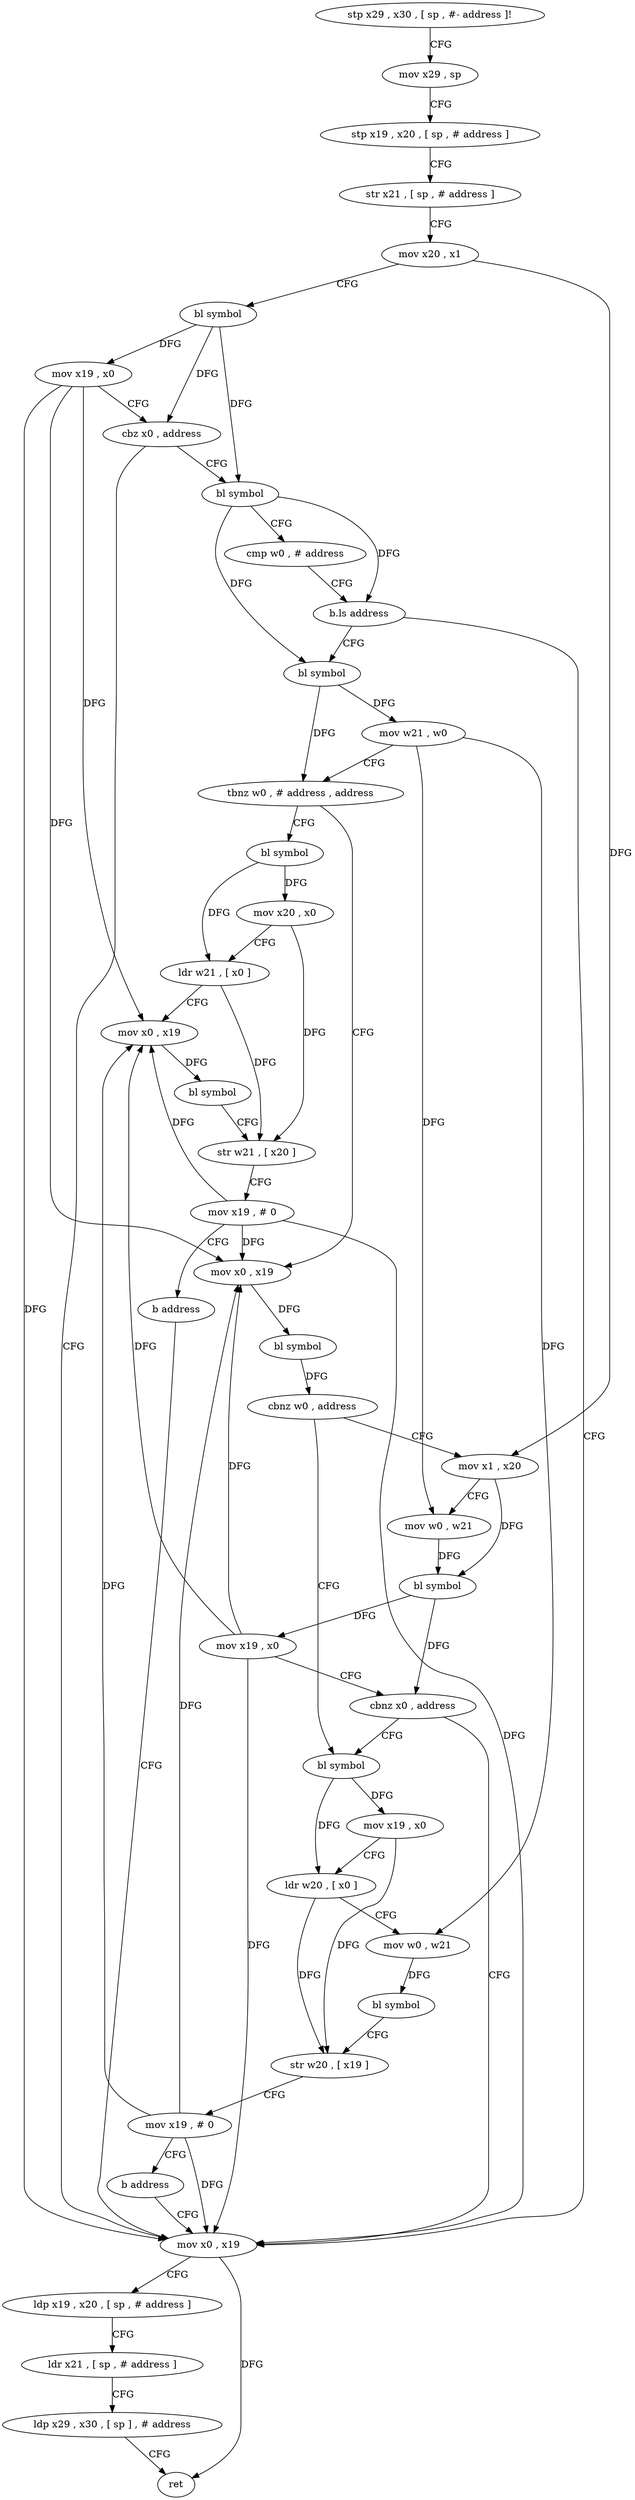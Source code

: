 digraph "func" {
"4271988" [label = "stp x29 , x30 , [ sp , #- address ]!" ]
"4271992" [label = "mov x29 , sp" ]
"4271996" [label = "stp x19 , x20 , [ sp , # address ]" ]
"4272000" [label = "str x21 , [ sp , # address ]" ]
"4272004" [label = "mov x20 , x1" ]
"4272008" [label = "bl symbol" ]
"4272012" [label = "mov x19 , x0" ]
"4272016" [label = "cbz x0 , address" ]
"4272032" [label = "mov x0 , x19" ]
"4272020" [label = "bl symbol" ]
"4272036" [label = "ldp x19 , x20 , [ sp , # address ]" ]
"4272040" [label = "ldr x21 , [ sp , # address ]" ]
"4272044" [label = "ldp x29 , x30 , [ sp ] , # address" ]
"4272048" [label = "ret" ]
"4272024" [label = "cmp w0 , # address" ]
"4272028" [label = "b.ls address" ]
"4272052" [label = "bl symbol" ]
"4272056" [label = "mov w21 , w0" ]
"4272060" [label = "tbnz w0 , # address , address" ]
"4272128" [label = "bl symbol" ]
"4272064" [label = "mov x0 , x19" ]
"4272132" [label = "mov x20 , x0" ]
"4272136" [label = "ldr w21 , [ x0 ]" ]
"4272140" [label = "mov x0 , x19" ]
"4272144" [label = "bl symbol" ]
"4272148" [label = "str w21 , [ x20 ]" ]
"4272152" [label = "mov x19 , # 0" ]
"4272156" [label = "b address" ]
"4272068" [label = "bl symbol" ]
"4272072" [label = "cbnz w0 , address" ]
"4272096" [label = "bl symbol" ]
"4272076" [label = "mov x1 , x20" ]
"4272100" [label = "mov x19 , x0" ]
"4272104" [label = "ldr w20 , [ x0 ]" ]
"4272108" [label = "mov w0 , w21" ]
"4272112" [label = "bl symbol" ]
"4272116" [label = "str w20 , [ x19 ]" ]
"4272120" [label = "mov x19 , # 0" ]
"4272124" [label = "b address" ]
"4272080" [label = "mov w0 , w21" ]
"4272084" [label = "bl symbol" ]
"4272088" [label = "mov x19 , x0" ]
"4272092" [label = "cbnz x0 , address" ]
"4271988" -> "4271992" [ label = "CFG" ]
"4271992" -> "4271996" [ label = "CFG" ]
"4271996" -> "4272000" [ label = "CFG" ]
"4272000" -> "4272004" [ label = "CFG" ]
"4272004" -> "4272008" [ label = "CFG" ]
"4272004" -> "4272076" [ label = "DFG" ]
"4272008" -> "4272012" [ label = "DFG" ]
"4272008" -> "4272016" [ label = "DFG" ]
"4272008" -> "4272020" [ label = "DFG" ]
"4272012" -> "4272016" [ label = "CFG" ]
"4272012" -> "4272032" [ label = "DFG" ]
"4272012" -> "4272140" [ label = "DFG" ]
"4272012" -> "4272064" [ label = "DFG" ]
"4272016" -> "4272032" [ label = "CFG" ]
"4272016" -> "4272020" [ label = "CFG" ]
"4272032" -> "4272036" [ label = "CFG" ]
"4272032" -> "4272048" [ label = "DFG" ]
"4272020" -> "4272024" [ label = "CFG" ]
"4272020" -> "4272028" [ label = "DFG" ]
"4272020" -> "4272052" [ label = "DFG" ]
"4272036" -> "4272040" [ label = "CFG" ]
"4272040" -> "4272044" [ label = "CFG" ]
"4272044" -> "4272048" [ label = "CFG" ]
"4272024" -> "4272028" [ label = "CFG" ]
"4272028" -> "4272052" [ label = "CFG" ]
"4272028" -> "4272032" [ label = "CFG" ]
"4272052" -> "4272056" [ label = "DFG" ]
"4272052" -> "4272060" [ label = "DFG" ]
"4272056" -> "4272060" [ label = "CFG" ]
"4272056" -> "4272108" [ label = "DFG" ]
"4272056" -> "4272080" [ label = "DFG" ]
"4272060" -> "4272128" [ label = "CFG" ]
"4272060" -> "4272064" [ label = "CFG" ]
"4272128" -> "4272132" [ label = "DFG" ]
"4272128" -> "4272136" [ label = "DFG" ]
"4272064" -> "4272068" [ label = "DFG" ]
"4272132" -> "4272136" [ label = "CFG" ]
"4272132" -> "4272148" [ label = "DFG" ]
"4272136" -> "4272140" [ label = "CFG" ]
"4272136" -> "4272148" [ label = "DFG" ]
"4272140" -> "4272144" [ label = "DFG" ]
"4272144" -> "4272148" [ label = "CFG" ]
"4272148" -> "4272152" [ label = "CFG" ]
"4272152" -> "4272156" [ label = "CFG" ]
"4272152" -> "4272032" [ label = "DFG" ]
"4272152" -> "4272140" [ label = "DFG" ]
"4272152" -> "4272064" [ label = "DFG" ]
"4272156" -> "4272032" [ label = "CFG" ]
"4272068" -> "4272072" [ label = "DFG" ]
"4272072" -> "4272096" [ label = "CFG" ]
"4272072" -> "4272076" [ label = "CFG" ]
"4272096" -> "4272100" [ label = "DFG" ]
"4272096" -> "4272104" [ label = "DFG" ]
"4272076" -> "4272080" [ label = "CFG" ]
"4272076" -> "4272084" [ label = "DFG" ]
"4272100" -> "4272104" [ label = "CFG" ]
"4272100" -> "4272116" [ label = "DFG" ]
"4272104" -> "4272108" [ label = "CFG" ]
"4272104" -> "4272116" [ label = "DFG" ]
"4272108" -> "4272112" [ label = "DFG" ]
"4272112" -> "4272116" [ label = "CFG" ]
"4272116" -> "4272120" [ label = "CFG" ]
"4272120" -> "4272124" [ label = "CFG" ]
"4272120" -> "4272032" [ label = "DFG" ]
"4272120" -> "4272140" [ label = "DFG" ]
"4272120" -> "4272064" [ label = "DFG" ]
"4272124" -> "4272032" [ label = "CFG" ]
"4272080" -> "4272084" [ label = "DFG" ]
"4272084" -> "4272088" [ label = "DFG" ]
"4272084" -> "4272092" [ label = "DFG" ]
"4272088" -> "4272092" [ label = "CFG" ]
"4272088" -> "4272032" [ label = "DFG" ]
"4272088" -> "4272140" [ label = "DFG" ]
"4272088" -> "4272064" [ label = "DFG" ]
"4272092" -> "4272032" [ label = "CFG" ]
"4272092" -> "4272096" [ label = "CFG" ]
}
